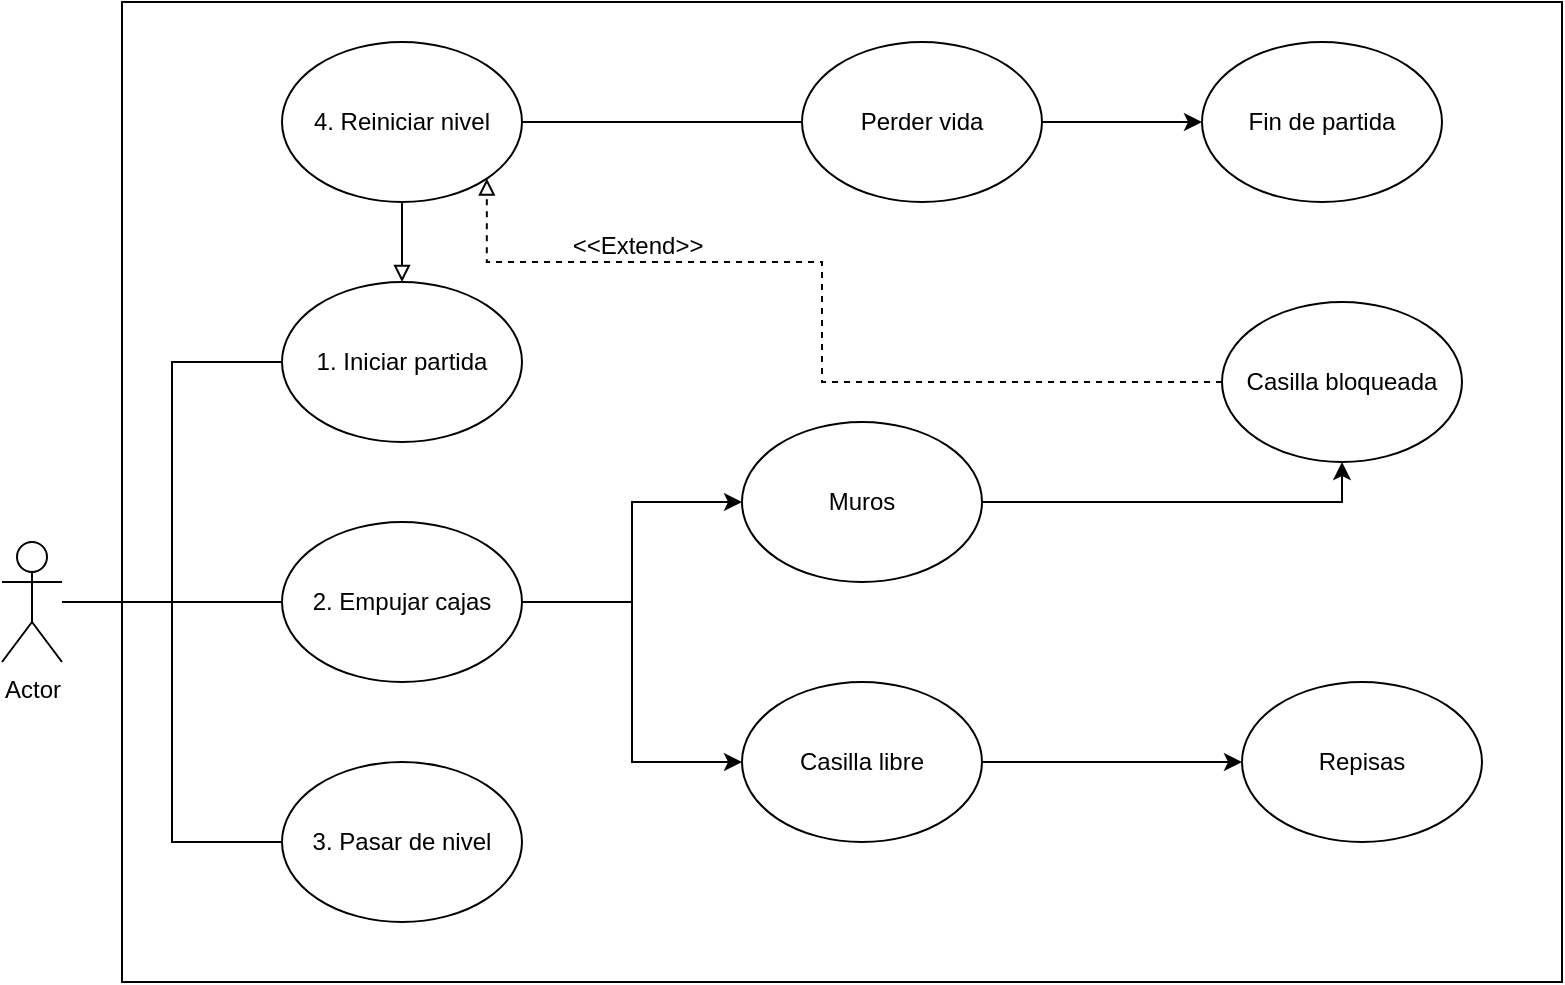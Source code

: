 <mxfile version="21.1.2" type="device">
  <diagram name="Página-1" id="7x6brAqt1G6FeQ9b1Iu-">
    <mxGraphModel dx="1036" dy="614" grid="1" gridSize="10" guides="1" tooltips="1" connect="1" arrows="1" fold="1" page="1" pageScale="1" pageWidth="827" pageHeight="1169" math="0" shadow="0">
      <root>
        <mxCell id="0" />
        <mxCell id="1" parent="0" />
        <mxCell id="mJnR3n5KcZdI8upkV1Ai-36" value="" style="rounded=0;whiteSpace=wrap;html=1;" parent="1" vertex="1">
          <mxGeometry x="100" y="310" width="720" height="490" as="geometry" />
        </mxCell>
        <mxCell id="mJnR3n5KcZdI8upkV1Ai-8" style="edgeStyle=orthogonalEdgeStyle;rounded=0;orthogonalLoop=1;jettySize=auto;html=1;entryX=0;entryY=0.5;entryDx=0;entryDy=0;endArrow=none;endFill=0;" parent="1" source="mJnR3n5KcZdI8upkV1Ai-1" target="mJnR3n5KcZdI8upkV1Ai-5" edge="1">
          <mxGeometry relative="1" as="geometry" />
        </mxCell>
        <mxCell id="mJnR3n5KcZdI8upkV1Ai-9" style="edgeStyle=orthogonalEdgeStyle;rounded=0;orthogonalLoop=1;jettySize=auto;html=1;endArrow=none;endFill=0;" parent="1" source="mJnR3n5KcZdI8upkV1Ai-1" target="mJnR3n5KcZdI8upkV1Ai-4" edge="1">
          <mxGeometry relative="1" as="geometry" />
        </mxCell>
        <mxCell id="mJnR3n5KcZdI8upkV1Ai-10" style="edgeStyle=orthogonalEdgeStyle;rounded=0;orthogonalLoop=1;jettySize=auto;html=1;entryX=0;entryY=0.5;entryDx=0;entryDy=0;endArrow=none;endFill=0;" parent="1" source="mJnR3n5KcZdI8upkV1Ai-1" target="mJnR3n5KcZdI8upkV1Ai-2" edge="1">
          <mxGeometry relative="1" as="geometry" />
        </mxCell>
        <mxCell id="mJnR3n5KcZdI8upkV1Ai-1" value="Actor" style="shape=umlActor;verticalLabelPosition=bottom;verticalAlign=top;html=1;outlineConnect=0;" parent="1" vertex="1">
          <mxGeometry x="40" y="580" width="30" height="60" as="geometry" />
        </mxCell>
        <mxCell id="mJnR3n5KcZdI8upkV1Ai-13" style="edgeStyle=orthogonalEdgeStyle;rounded=0;orthogonalLoop=1;jettySize=auto;html=1;endArrow=none;endFill=0;startArrow=block;startFill=0;" parent="1" source="mJnR3n5KcZdI8upkV1Ai-2" target="mJnR3n5KcZdI8upkV1Ai-6" edge="1">
          <mxGeometry relative="1" as="geometry" />
        </mxCell>
        <mxCell id="mJnR3n5KcZdI8upkV1Ai-2" value="1. Iniciar partida" style="ellipse;whiteSpace=wrap;html=1;" parent="1" vertex="1">
          <mxGeometry x="180" y="450" width="120" height="80" as="geometry" />
        </mxCell>
        <mxCell id="mJnR3n5KcZdI8upkV1Ai-30" style="edgeStyle=orthogonalEdgeStyle;rounded=0;orthogonalLoop=1;jettySize=auto;html=1;" parent="1" source="mJnR3n5KcZdI8upkV1Ai-4" target="mJnR3n5KcZdI8upkV1Ai-18" edge="1">
          <mxGeometry relative="1" as="geometry" />
        </mxCell>
        <mxCell id="mJnR3n5KcZdI8upkV1Ai-32" style="edgeStyle=orthogonalEdgeStyle;rounded=0;orthogonalLoop=1;jettySize=auto;html=1;entryX=0;entryY=0.5;entryDx=0;entryDy=0;" parent="1" source="mJnR3n5KcZdI8upkV1Ai-4" target="mJnR3n5KcZdI8upkV1Ai-17" edge="1">
          <mxGeometry relative="1" as="geometry" />
        </mxCell>
        <mxCell id="mJnR3n5KcZdI8upkV1Ai-4" value="2. Empujar cajas" style="ellipse;whiteSpace=wrap;html=1;" parent="1" vertex="1">
          <mxGeometry x="180" y="570" width="120" height="80" as="geometry" />
        </mxCell>
        <mxCell id="mJnR3n5KcZdI8upkV1Ai-5" value="3. Pasar de nivel" style="ellipse;whiteSpace=wrap;html=1;" parent="1" vertex="1">
          <mxGeometry x="180" y="690" width="120" height="80" as="geometry" />
        </mxCell>
        <mxCell id="mJnR3n5KcZdI8upkV1Ai-12" style="edgeStyle=orthogonalEdgeStyle;rounded=0;orthogonalLoop=1;jettySize=auto;html=1;endArrow=none;endFill=0;" parent="1" source="mJnR3n5KcZdI8upkV1Ai-6" target="mJnR3n5KcZdI8upkV1Ai-11" edge="1">
          <mxGeometry relative="1" as="geometry" />
        </mxCell>
        <mxCell id="mJnR3n5KcZdI8upkV1Ai-6" value="4. Reiniciar nivel" style="ellipse;whiteSpace=wrap;html=1;" parent="1" vertex="1">
          <mxGeometry x="180" y="330" width="120" height="80" as="geometry" />
        </mxCell>
        <mxCell id="mJnR3n5KcZdI8upkV1Ai-35" style="edgeStyle=orthogonalEdgeStyle;rounded=0;orthogonalLoop=1;jettySize=auto;html=1;entryX=0;entryY=0.5;entryDx=0;entryDy=0;" parent="1" source="mJnR3n5KcZdI8upkV1Ai-11" target="mJnR3n5KcZdI8upkV1Ai-34" edge="1">
          <mxGeometry relative="1" as="geometry" />
        </mxCell>
        <mxCell id="mJnR3n5KcZdI8upkV1Ai-11" value="Perder vida" style="ellipse;whiteSpace=wrap;html=1;" parent="1" vertex="1">
          <mxGeometry x="440" y="330" width="120" height="80" as="geometry" />
        </mxCell>
        <mxCell id="mJnR3n5KcZdI8upkV1Ai-16" value="Repisas" style="ellipse;whiteSpace=wrap;html=1;" parent="1" vertex="1">
          <mxGeometry x="660" y="650" width="120" height="80" as="geometry" />
        </mxCell>
        <mxCell id="mJnR3n5KcZdI8upkV1Ai-33" style="edgeStyle=orthogonalEdgeStyle;rounded=0;orthogonalLoop=1;jettySize=auto;html=1;entryX=0.5;entryY=1;entryDx=0;entryDy=0;" parent="1" source="mJnR3n5KcZdI8upkV1Ai-17" target="mJnR3n5KcZdI8upkV1Ai-19" edge="1">
          <mxGeometry relative="1" as="geometry" />
        </mxCell>
        <mxCell id="mJnR3n5KcZdI8upkV1Ai-17" value="Muros" style="ellipse;whiteSpace=wrap;html=1;" parent="1" vertex="1">
          <mxGeometry x="410" y="520" width="120" height="80" as="geometry" />
        </mxCell>
        <mxCell id="mJnR3n5KcZdI8upkV1Ai-31" style="edgeStyle=orthogonalEdgeStyle;rounded=0;orthogonalLoop=1;jettySize=auto;html=1;" parent="1" source="mJnR3n5KcZdI8upkV1Ai-18" target="mJnR3n5KcZdI8upkV1Ai-16" edge="1">
          <mxGeometry relative="1" as="geometry" />
        </mxCell>
        <mxCell id="mJnR3n5KcZdI8upkV1Ai-18" value="Casilla libre" style="ellipse;whiteSpace=wrap;html=1;" parent="1" vertex="1">
          <mxGeometry x="410" y="650" width="120" height="80" as="geometry" />
        </mxCell>
        <mxCell id="mJnR3n5KcZdI8upkV1Ai-24" style="edgeStyle=orthogonalEdgeStyle;rounded=0;orthogonalLoop=1;jettySize=auto;html=1;dashed=1;endArrow=block;endFill=0;entryX=1;entryY=1;entryDx=0;entryDy=0;" parent="1" source="mJnR3n5KcZdI8upkV1Ai-19" target="mJnR3n5KcZdI8upkV1Ai-6" edge="1">
          <mxGeometry relative="1" as="geometry">
            <Array as="points">
              <mxPoint x="450" y="440" />
              <mxPoint x="282" y="440" />
            </Array>
          </mxGeometry>
        </mxCell>
        <mxCell id="mJnR3n5KcZdI8upkV1Ai-19" value="Casilla bloqueada" style="ellipse;whiteSpace=wrap;html=1;" parent="1" vertex="1">
          <mxGeometry x="650" y="460" width="120" height="80" as="geometry" />
        </mxCell>
        <mxCell id="mJnR3n5KcZdI8upkV1Ai-25" value="&amp;lt;&amp;lt;Extend&amp;gt;&amp;gt;" style="text;html=1;strokeColor=none;fillColor=none;align=center;verticalAlign=middle;whiteSpace=wrap;rounded=0;" parent="1" vertex="1">
          <mxGeometry x="328" y="417" width="60" height="30" as="geometry" />
        </mxCell>
        <mxCell id="mJnR3n5KcZdI8upkV1Ai-34" value="Fin de partida" style="ellipse;whiteSpace=wrap;html=1;" parent="1" vertex="1">
          <mxGeometry x="640" y="330" width="120" height="80" as="geometry" />
        </mxCell>
      </root>
    </mxGraphModel>
  </diagram>
</mxfile>
